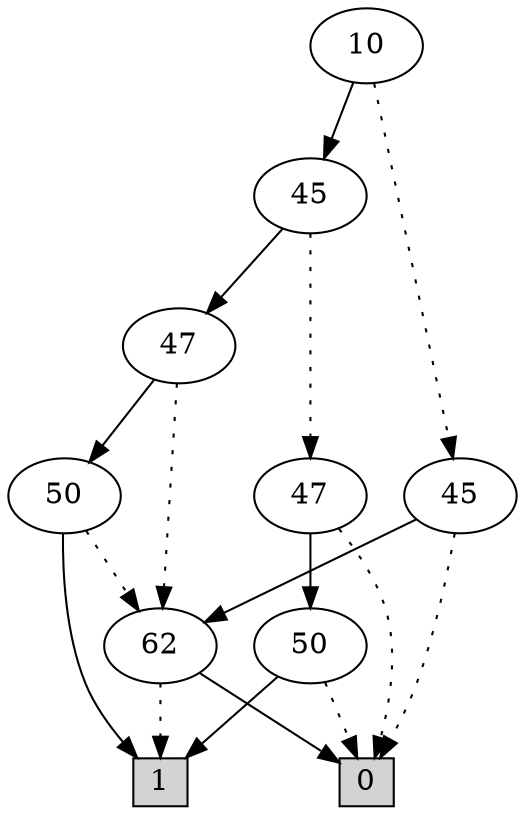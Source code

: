 digraph G {
0 [shape=box, label="0", style=filled, shape=box, height=0.3, width=0.3];
1 [shape=box, label="1", style=filled, shape=box, height=0.3, width=0.3];
3949 [label="10"];
3949 -> 3935 [style=dotted];
3949 -> 3948 [style=filled];
3935 [label="45"];
3935 -> 0 [style=dotted];
3935 -> 127 [style=filled];
127 [label="62"];
127 -> 1 [style=dotted];
127 -> 0 [style=filled];
3948 [label="45"];
3948 -> 3938 [style=dotted];
3948 -> 3947 [style=filled];
3938 [label="47"];
3938 -> 0 [style=dotted];
3938 -> 102 [style=filled];
102 [label="50"];
102 -> 0 [style=dotted];
102 -> 1 [style=filled];
3947 [label="47"];
3947 -> 127 [style=dotted];
3947 -> 3946 [style=filled];
3946 [label="50"];
3946 -> 127 [style=dotted];
3946 -> 1 [style=filled];
}
